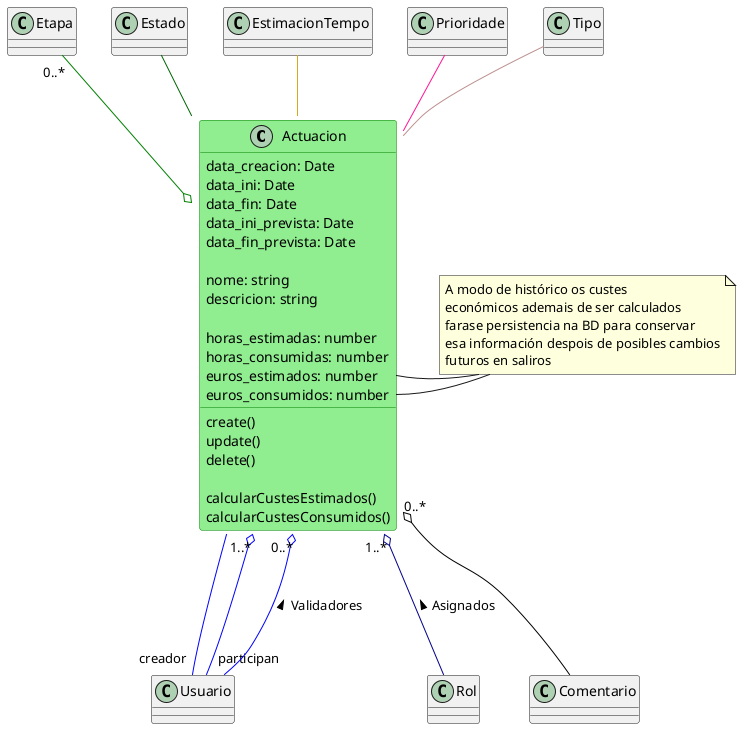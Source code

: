 @startuml Actuacion

!startsub PARCIAL
    class Actuacion  #LightGreen ##Green {
        ' Propiedades
        {field} data_creacion: Date
        {field} data_ini: Date
        {field} data_fin: Date
        {field} data_ini_prevista: Date
        {field} data_fin_prevista: Date

        {field} nome: string
        {field} descricion: string

        {field} horas_estimadas: number
        {field} horas_consumidas: number
        {field} euros_estimados: number
        {field} euros_consumidos: number

        ' Métodos
        {method} create()
        {method} update()
        {method} delete()

        {method} calcularCustesEstimados()
        {method} calcularCustesConsumidos()
    }

    Etapa "0..*" --o Actuacion #Green
    Estado -- Actuacion #DarkGreen
    EstimacionTempo -- Actuacion #GoldenRod
    Prioridade -- Actuacion #DeepPink
    Tipo -- Actuacion #RosyBrown

    Actuacion -- "creador" Usuario #Blue
    Actuacion "1..*" o--- "participan" Usuario #Blue
    Actuacion "0..*" o--- Usuario  #Blue: Validadores <
    Actuacion "1..*" o--- Rol #DarkBlue : Asignados <
    Actuacion "0..*" o--- Comentario #Black
!endsub

!startsub NOTAS
    note as N1
        A modo de histórico os custes
        económicos ademais de ser calculados
        farase persistencia na BD para conservar
        esa información despois de posibles cambios
        futuros en saliros
    end note

    Actuacion::euros_estimados -right- N1
    Actuacion::euros_consumidos -right- N1
!endsub


@enduml